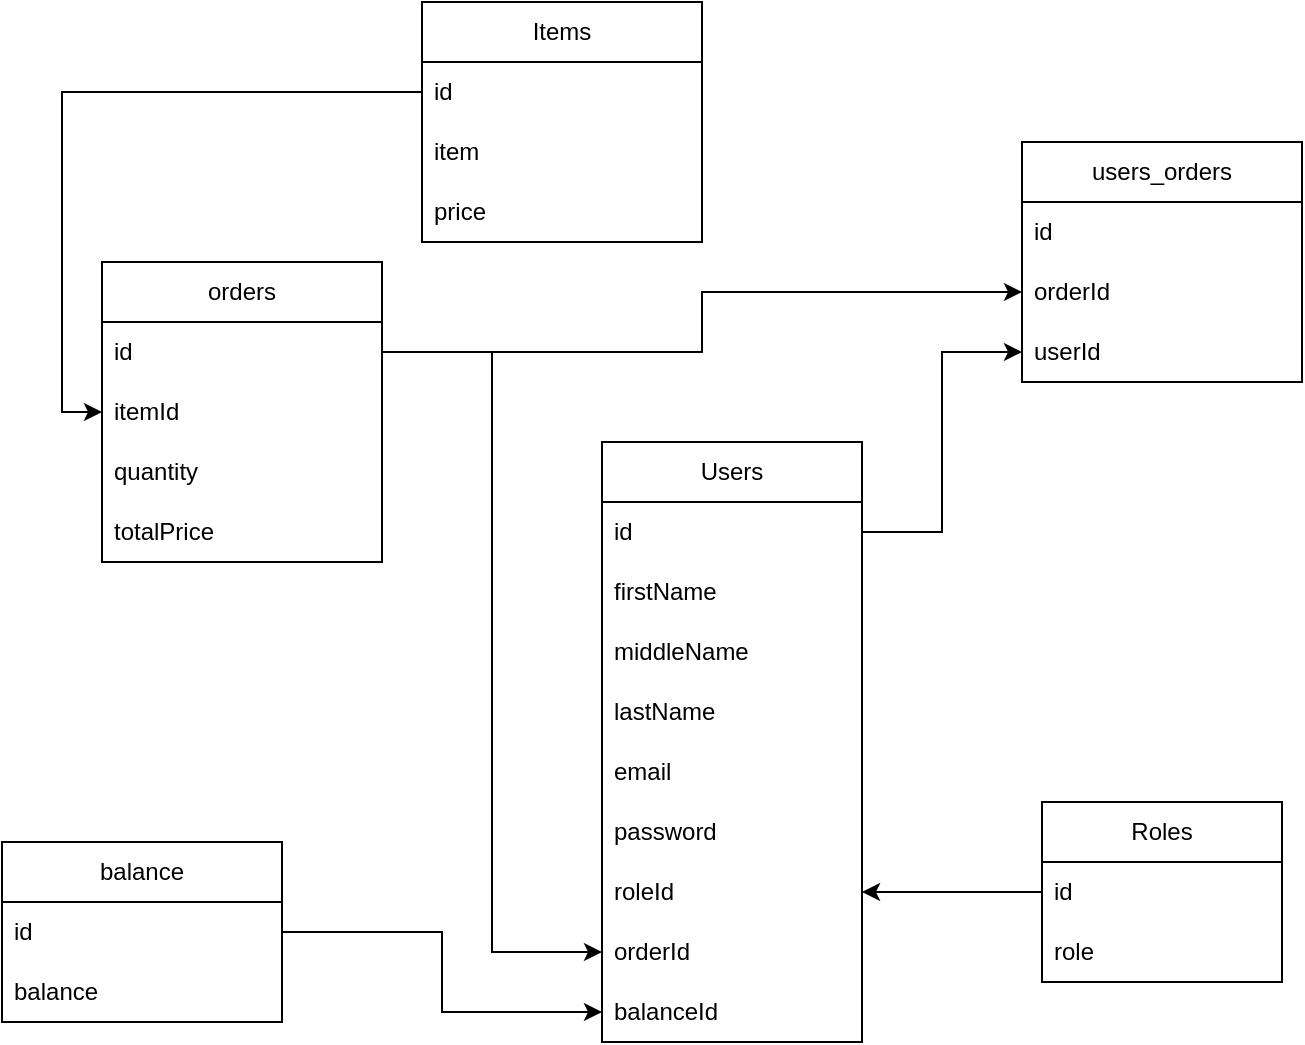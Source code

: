 <mxfile version="21.0.10" type="github">
  <diagram name="Page-1" id="66N4ZKTzFFKdlPiPQXzU">
    <mxGraphModel dx="1817" dy="263" grid="1" gridSize="10" guides="1" tooltips="1" connect="1" arrows="1" fold="1" page="0" pageScale="1" pageWidth="850" pageHeight="1100" math="0" shadow="0">
      <root>
        <mxCell id="0" />
        <mxCell id="1" parent="0" />
        <mxCell id="uvxpVzmLXsUvGHkYNzLw-3" value="Users" style="swimlane;fontStyle=0;childLayout=stackLayout;horizontal=1;startSize=30;horizontalStack=0;resizeParent=1;resizeParentMax=0;resizeLast=0;collapsible=1;marginBottom=0;whiteSpace=wrap;html=1;" vertex="1" parent="1">
          <mxGeometry x="-470" y="770" width="130" height="300" as="geometry" />
        </mxCell>
        <mxCell id="uvxpVzmLXsUvGHkYNzLw-4" value="id" style="text;strokeColor=none;fillColor=none;align=left;verticalAlign=middle;spacingLeft=4;spacingRight=4;overflow=hidden;points=[[0,0.5],[1,0.5]];portConstraint=eastwest;rotatable=0;whiteSpace=wrap;html=1;" vertex="1" parent="uvxpVzmLXsUvGHkYNzLw-3">
          <mxGeometry y="30" width="130" height="30" as="geometry" />
        </mxCell>
        <mxCell id="uvxpVzmLXsUvGHkYNzLw-5" value="firstName" style="text;strokeColor=none;fillColor=none;align=left;verticalAlign=middle;spacingLeft=4;spacingRight=4;overflow=hidden;points=[[0,0.5],[1,0.5]];portConstraint=eastwest;rotatable=0;whiteSpace=wrap;html=1;" vertex="1" parent="uvxpVzmLXsUvGHkYNzLw-3">
          <mxGeometry y="60" width="130" height="30" as="geometry" />
        </mxCell>
        <mxCell id="uvxpVzmLXsUvGHkYNzLw-6" value="middleName" style="text;strokeColor=none;fillColor=none;align=left;verticalAlign=middle;spacingLeft=4;spacingRight=4;overflow=hidden;points=[[0,0.5],[1,0.5]];portConstraint=eastwest;rotatable=0;whiteSpace=wrap;html=1;" vertex="1" parent="uvxpVzmLXsUvGHkYNzLw-3">
          <mxGeometry y="90" width="130" height="30" as="geometry" />
        </mxCell>
        <mxCell id="uvxpVzmLXsUvGHkYNzLw-9" value="lastName" style="text;strokeColor=none;fillColor=none;align=left;verticalAlign=middle;spacingLeft=4;spacingRight=4;overflow=hidden;points=[[0,0.5],[1,0.5]];portConstraint=eastwest;rotatable=0;whiteSpace=wrap;html=1;" vertex="1" parent="uvxpVzmLXsUvGHkYNzLw-3">
          <mxGeometry y="120" width="130" height="30" as="geometry" />
        </mxCell>
        <mxCell id="uvxpVzmLXsUvGHkYNzLw-10" value="email" style="text;strokeColor=none;fillColor=none;align=left;verticalAlign=middle;spacingLeft=4;spacingRight=4;overflow=hidden;points=[[0,0.5],[1,0.5]];portConstraint=eastwest;rotatable=0;whiteSpace=wrap;html=1;" vertex="1" parent="uvxpVzmLXsUvGHkYNzLw-3">
          <mxGeometry y="150" width="130" height="30" as="geometry" />
        </mxCell>
        <mxCell id="uvxpVzmLXsUvGHkYNzLw-11" value="password" style="text;strokeColor=none;fillColor=none;align=left;verticalAlign=middle;spacingLeft=4;spacingRight=4;overflow=hidden;points=[[0,0.5],[1,0.5]];portConstraint=eastwest;rotatable=0;whiteSpace=wrap;html=1;" vertex="1" parent="uvxpVzmLXsUvGHkYNzLw-3">
          <mxGeometry y="180" width="130" height="30" as="geometry" />
        </mxCell>
        <mxCell id="uvxpVzmLXsUvGHkYNzLw-12" value="roleId" style="text;strokeColor=none;fillColor=none;align=left;verticalAlign=middle;spacingLeft=4;spacingRight=4;overflow=hidden;points=[[0,0.5],[1,0.5]];portConstraint=eastwest;rotatable=0;whiteSpace=wrap;html=1;" vertex="1" parent="uvxpVzmLXsUvGHkYNzLw-3">
          <mxGeometry y="210" width="130" height="30" as="geometry" />
        </mxCell>
        <mxCell id="uvxpVzmLXsUvGHkYNzLw-31" value="orderId" style="text;strokeColor=none;fillColor=none;align=left;verticalAlign=middle;spacingLeft=4;spacingRight=4;overflow=hidden;points=[[0,0.5],[1,0.5]];portConstraint=eastwest;rotatable=0;whiteSpace=wrap;html=1;" vertex="1" parent="uvxpVzmLXsUvGHkYNzLw-3">
          <mxGeometry y="240" width="130" height="30" as="geometry" />
        </mxCell>
        <mxCell id="uvxpVzmLXsUvGHkYNzLw-44" value="balanceId" style="text;strokeColor=none;fillColor=none;align=left;verticalAlign=middle;spacingLeft=4;spacingRight=4;overflow=hidden;points=[[0,0.5],[1,0.5]];portConstraint=eastwest;rotatable=0;whiteSpace=wrap;html=1;" vertex="1" parent="uvxpVzmLXsUvGHkYNzLw-3">
          <mxGeometry y="270" width="130" height="30" as="geometry" />
        </mxCell>
        <mxCell id="uvxpVzmLXsUvGHkYNzLw-18" style="edgeStyle=orthogonalEdgeStyle;rounded=0;orthogonalLoop=1;jettySize=auto;html=1;" edge="1" parent="1" source="uvxpVzmLXsUvGHkYNzLw-13" target="uvxpVzmLXsUvGHkYNzLw-12">
          <mxGeometry relative="1" as="geometry" />
        </mxCell>
        <mxCell id="uvxpVzmLXsUvGHkYNzLw-13" value="Roles" style="swimlane;fontStyle=0;childLayout=stackLayout;horizontal=1;startSize=30;horizontalStack=0;resizeParent=1;resizeParentMax=0;resizeLast=0;collapsible=1;marginBottom=0;whiteSpace=wrap;html=1;" vertex="1" parent="1">
          <mxGeometry x="-250" y="950" width="120" height="90" as="geometry" />
        </mxCell>
        <mxCell id="uvxpVzmLXsUvGHkYNzLw-14" value="id" style="text;strokeColor=none;fillColor=none;align=left;verticalAlign=middle;spacingLeft=4;spacingRight=4;overflow=hidden;points=[[0,0.5],[1,0.5]];portConstraint=eastwest;rotatable=0;whiteSpace=wrap;html=1;" vertex="1" parent="uvxpVzmLXsUvGHkYNzLw-13">
          <mxGeometry y="30" width="120" height="30" as="geometry" />
        </mxCell>
        <mxCell id="uvxpVzmLXsUvGHkYNzLw-15" value="role" style="text;strokeColor=none;fillColor=none;align=left;verticalAlign=middle;spacingLeft=4;spacingRight=4;overflow=hidden;points=[[0,0.5],[1,0.5]];portConstraint=eastwest;rotatable=0;whiteSpace=wrap;html=1;" vertex="1" parent="uvxpVzmLXsUvGHkYNzLw-13">
          <mxGeometry y="60" width="120" height="30" as="geometry" />
        </mxCell>
        <mxCell id="uvxpVzmLXsUvGHkYNzLw-17" style="edgeStyle=orthogonalEdgeStyle;rounded=0;orthogonalLoop=1;jettySize=auto;html=1;exitX=1;exitY=0.5;exitDx=0;exitDy=0;" edge="1" parent="uvxpVzmLXsUvGHkYNzLw-13" source="uvxpVzmLXsUvGHkYNzLw-14" target="uvxpVzmLXsUvGHkYNzLw-14">
          <mxGeometry relative="1" as="geometry" />
        </mxCell>
        <mxCell id="uvxpVzmLXsUvGHkYNzLw-19" value="Items" style="swimlane;fontStyle=0;childLayout=stackLayout;horizontal=1;startSize=30;horizontalStack=0;resizeParent=1;resizeParentMax=0;resizeLast=0;collapsible=1;marginBottom=0;whiteSpace=wrap;html=1;" vertex="1" parent="1">
          <mxGeometry x="-560" y="550" width="140" height="120" as="geometry" />
        </mxCell>
        <mxCell id="uvxpVzmLXsUvGHkYNzLw-20" value="id" style="text;strokeColor=none;fillColor=none;align=left;verticalAlign=middle;spacingLeft=4;spacingRight=4;overflow=hidden;points=[[0,0.5],[1,0.5]];portConstraint=eastwest;rotatable=0;whiteSpace=wrap;html=1;" vertex="1" parent="uvxpVzmLXsUvGHkYNzLw-19">
          <mxGeometry y="30" width="140" height="30" as="geometry" />
        </mxCell>
        <mxCell id="uvxpVzmLXsUvGHkYNzLw-21" value="item" style="text;strokeColor=none;fillColor=none;align=left;verticalAlign=middle;spacingLeft=4;spacingRight=4;overflow=hidden;points=[[0,0.5],[1,0.5]];portConstraint=eastwest;rotatable=0;whiteSpace=wrap;html=1;" vertex="1" parent="uvxpVzmLXsUvGHkYNzLw-19">
          <mxGeometry y="60" width="140" height="30" as="geometry" />
        </mxCell>
        <mxCell id="uvxpVzmLXsUvGHkYNzLw-28" value="price" style="text;strokeColor=none;fillColor=none;align=left;verticalAlign=middle;spacingLeft=4;spacingRight=4;overflow=hidden;points=[[0,0.5],[1,0.5]];portConstraint=eastwest;rotatable=0;whiteSpace=wrap;html=1;" vertex="1" parent="uvxpVzmLXsUvGHkYNzLw-19">
          <mxGeometry y="90" width="140" height="30" as="geometry" />
        </mxCell>
        <mxCell id="uvxpVzmLXsUvGHkYNzLw-24" value="orders" style="swimlane;fontStyle=0;childLayout=stackLayout;horizontal=1;startSize=30;horizontalStack=0;resizeParent=1;resizeParentMax=0;resizeLast=0;collapsible=1;marginBottom=0;whiteSpace=wrap;html=1;" vertex="1" parent="1">
          <mxGeometry x="-720" y="680" width="140" height="150" as="geometry" />
        </mxCell>
        <mxCell id="uvxpVzmLXsUvGHkYNzLw-25" value="id" style="text;strokeColor=none;fillColor=none;align=left;verticalAlign=middle;spacingLeft=4;spacingRight=4;overflow=hidden;points=[[0,0.5],[1,0.5]];portConstraint=eastwest;rotatable=0;whiteSpace=wrap;html=1;" vertex="1" parent="uvxpVzmLXsUvGHkYNzLw-24">
          <mxGeometry y="30" width="140" height="30" as="geometry" />
        </mxCell>
        <mxCell id="uvxpVzmLXsUvGHkYNzLw-26" value="itemId" style="text;strokeColor=none;fillColor=none;align=left;verticalAlign=middle;spacingLeft=4;spacingRight=4;overflow=hidden;points=[[0,0.5],[1,0.5]];portConstraint=eastwest;rotatable=0;whiteSpace=wrap;html=1;" vertex="1" parent="uvxpVzmLXsUvGHkYNzLw-24">
          <mxGeometry y="60" width="140" height="30" as="geometry" />
        </mxCell>
        <mxCell id="uvxpVzmLXsUvGHkYNzLw-27" value="quantity" style="text;strokeColor=none;fillColor=none;align=left;verticalAlign=middle;spacingLeft=4;spacingRight=4;overflow=hidden;points=[[0,0.5],[1,0.5]];portConstraint=eastwest;rotatable=0;whiteSpace=wrap;html=1;" vertex="1" parent="uvxpVzmLXsUvGHkYNzLw-24">
          <mxGeometry y="90" width="140" height="30" as="geometry" />
        </mxCell>
        <mxCell id="uvxpVzmLXsUvGHkYNzLw-29" value="totalPrice" style="text;strokeColor=none;fillColor=none;align=left;verticalAlign=middle;spacingLeft=4;spacingRight=4;overflow=hidden;points=[[0,0.5],[1,0.5]];portConstraint=eastwest;rotatable=0;whiteSpace=wrap;html=1;" vertex="1" parent="uvxpVzmLXsUvGHkYNzLw-24">
          <mxGeometry y="120" width="140" height="30" as="geometry" />
        </mxCell>
        <mxCell id="uvxpVzmLXsUvGHkYNzLw-30" style="edgeStyle=orthogonalEdgeStyle;rounded=0;orthogonalLoop=1;jettySize=auto;html=1;entryX=0;entryY=0.5;entryDx=0;entryDy=0;" edge="1" parent="1" source="uvxpVzmLXsUvGHkYNzLw-20" target="uvxpVzmLXsUvGHkYNzLw-26">
          <mxGeometry relative="1" as="geometry" />
        </mxCell>
        <mxCell id="uvxpVzmLXsUvGHkYNzLw-32" style="edgeStyle=orthogonalEdgeStyle;rounded=0;orthogonalLoop=1;jettySize=auto;html=1;entryX=0;entryY=0.5;entryDx=0;entryDy=0;" edge="1" parent="1" source="uvxpVzmLXsUvGHkYNzLw-25" target="uvxpVzmLXsUvGHkYNzLw-31">
          <mxGeometry relative="1" as="geometry" />
        </mxCell>
        <mxCell id="uvxpVzmLXsUvGHkYNzLw-33" value="users_orders" style="swimlane;fontStyle=0;childLayout=stackLayout;horizontal=1;startSize=30;horizontalStack=0;resizeParent=1;resizeParentMax=0;resizeLast=0;collapsible=1;marginBottom=0;whiteSpace=wrap;html=1;" vertex="1" parent="1">
          <mxGeometry x="-260" y="620" width="140" height="120" as="geometry" />
        </mxCell>
        <mxCell id="uvxpVzmLXsUvGHkYNzLw-34" value="id" style="text;strokeColor=none;fillColor=none;align=left;verticalAlign=middle;spacingLeft=4;spacingRight=4;overflow=hidden;points=[[0,0.5],[1,0.5]];portConstraint=eastwest;rotatable=0;whiteSpace=wrap;html=1;" vertex="1" parent="uvxpVzmLXsUvGHkYNzLw-33">
          <mxGeometry y="30" width="140" height="30" as="geometry" />
        </mxCell>
        <mxCell id="uvxpVzmLXsUvGHkYNzLw-35" value="orderId" style="text;strokeColor=none;fillColor=none;align=left;verticalAlign=middle;spacingLeft=4;spacingRight=4;overflow=hidden;points=[[0,0.5],[1,0.5]];portConstraint=eastwest;rotatable=0;whiteSpace=wrap;html=1;" vertex="1" parent="uvxpVzmLXsUvGHkYNzLw-33">
          <mxGeometry y="60" width="140" height="30" as="geometry" />
        </mxCell>
        <mxCell id="uvxpVzmLXsUvGHkYNzLw-36" value="userId" style="text;strokeColor=none;fillColor=none;align=left;verticalAlign=middle;spacingLeft=4;spacingRight=4;overflow=hidden;points=[[0,0.5],[1,0.5]];portConstraint=eastwest;rotatable=0;whiteSpace=wrap;html=1;" vertex="1" parent="uvxpVzmLXsUvGHkYNzLw-33">
          <mxGeometry y="90" width="140" height="30" as="geometry" />
        </mxCell>
        <mxCell id="uvxpVzmLXsUvGHkYNzLw-37" style="edgeStyle=orthogonalEdgeStyle;rounded=0;orthogonalLoop=1;jettySize=auto;html=1;entryX=0;entryY=0.5;entryDx=0;entryDy=0;" edge="1" parent="1" source="uvxpVzmLXsUvGHkYNzLw-4" target="uvxpVzmLXsUvGHkYNzLw-36">
          <mxGeometry relative="1" as="geometry" />
        </mxCell>
        <mxCell id="uvxpVzmLXsUvGHkYNzLw-38" style="edgeStyle=orthogonalEdgeStyle;rounded=0;orthogonalLoop=1;jettySize=auto;html=1;entryX=0;entryY=0.5;entryDx=0;entryDy=0;" edge="1" parent="1" source="uvxpVzmLXsUvGHkYNzLw-25" target="uvxpVzmLXsUvGHkYNzLw-35">
          <mxGeometry relative="1" as="geometry" />
        </mxCell>
        <mxCell id="uvxpVzmLXsUvGHkYNzLw-39" value="balance" style="swimlane;fontStyle=0;childLayout=stackLayout;horizontal=1;startSize=30;horizontalStack=0;resizeParent=1;resizeParentMax=0;resizeLast=0;collapsible=1;marginBottom=0;whiteSpace=wrap;html=1;" vertex="1" parent="1">
          <mxGeometry x="-770" y="970" width="140" height="90" as="geometry" />
        </mxCell>
        <mxCell id="uvxpVzmLXsUvGHkYNzLw-40" value="id" style="text;strokeColor=none;fillColor=none;align=left;verticalAlign=middle;spacingLeft=4;spacingRight=4;overflow=hidden;points=[[0,0.5],[1,0.5]];portConstraint=eastwest;rotatable=0;whiteSpace=wrap;html=1;" vertex="1" parent="uvxpVzmLXsUvGHkYNzLw-39">
          <mxGeometry y="30" width="140" height="30" as="geometry" />
        </mxCell>
        <mxCell id="uvxpVzmLXsUvGHkYNzLw-42" value="balance" style="text;strokeColor=none;fillColor=none;align=left;verticalAlign=middle;spacingLeft=4;spacingRight=4;overflow=hidden;points=[[0,0.5],[1,0.5]];portConstraint=eastwest;rotatable=0;whiteSpace=wrap;html=1;" vertex="1" parent="uvxpVzmLXsUvGHkYNzLw-39">
          <mxGeometry y="60" width="140" height="30" as="geometry" />
        </mxCell>
        <mxCell id="uvxpVzmLXsUvGHkYNzLw-45" style="edgeStyle=orthogonalEdgeStyle;rounded=0;orthogonalLoop=1;jettySize=auto;html=1;entryX=0;entryY=0.5;entryDx=0;entryDy=0;" edge="1" parent="1" source="uvxpVzmLXsUvGHkYNzLw-40" target="uvxpVzmLXsUvGHkYNzLw-44">
          <mxGeometry relative="1" as="geometry" />
        </mxCell>
      </root>
    </mxGraphModel>
  </diagram>
</mxfile>
